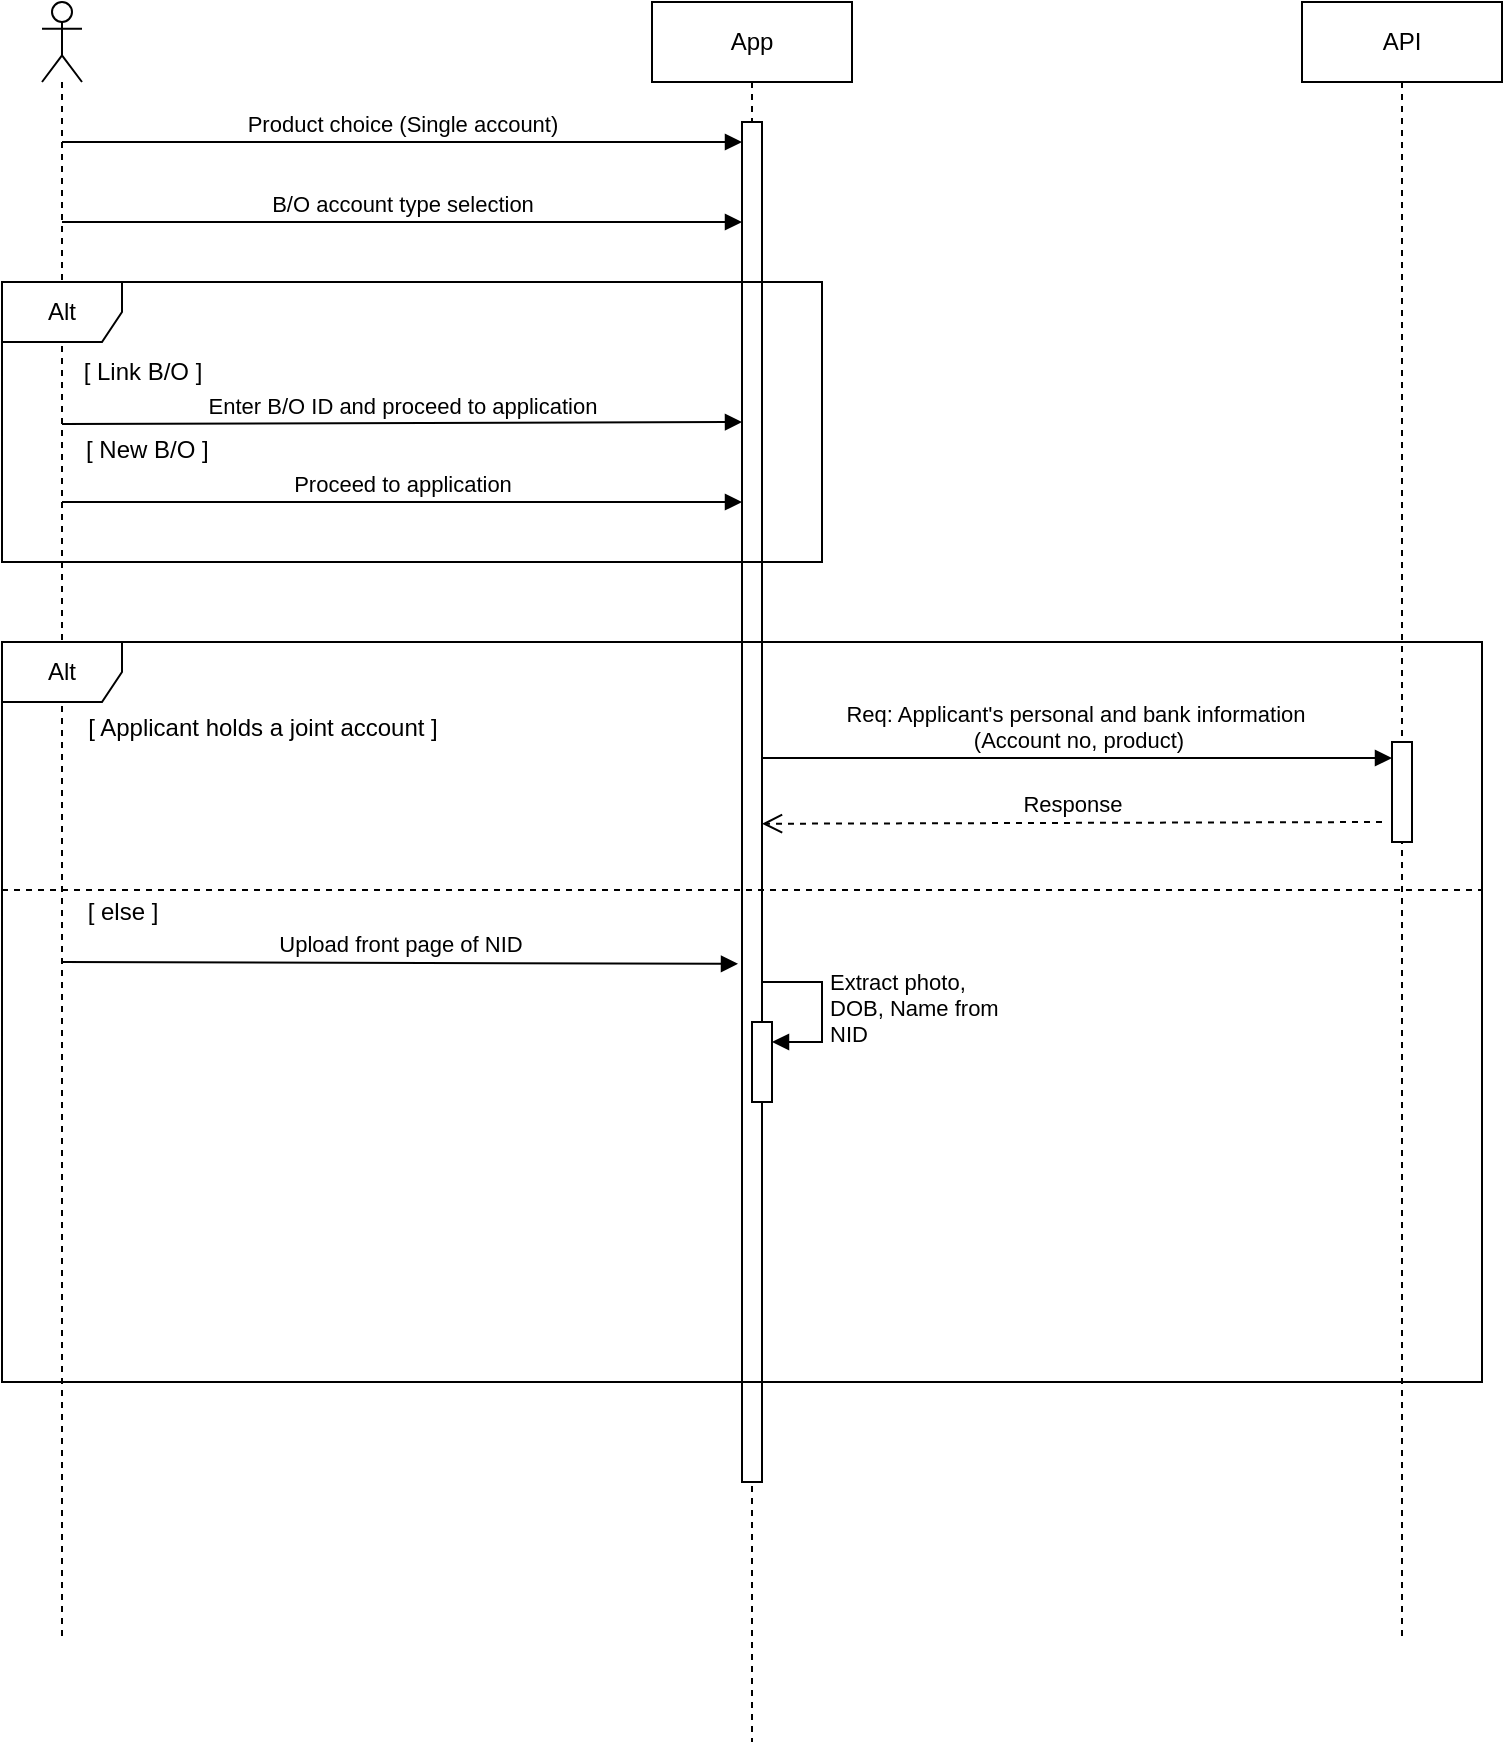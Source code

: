 <mxfile version="24.7.6">
  <diagram name="Page-1" id="ocLAMYXE0Fs5x7xKUwPi">
    <mxGraphModel dx="1434" dy="780" grid="1" gridSize="10" guides="1" tooltips="1" connect="1" arrows="1" fold="1" page="1" pageScale="1" pageWidth="850" pageHeight="1100" math="0" shadow="0">
      <root>
        <mxCell id="0" />
        <mxCell id="1" parent="0" />
        <mxCell id="XiqDTn7KQK7_tJrDZ4pP-1" value="" style="shape=umlLifeline;perimeter=lifelinePerimeter;whiteSpace=wrap;html=1;container=1;dropTarget=0;collapsible=0;recursiveResize=0;outlineConnect=0;portConstraint=eastwest;newEdgeStyle={&quot;curved&quot;:0,&quot;rounded&quot;:0};participant=umlActor;" vertex="1" parent="1">
          <mxGeometry x="70" y="40" width="20" height="820" as="geometry" />
        </mxCell>
        <mxCell id="XiqDTn7KQK7_tJrDZ4pP-2" value="App" style="shape=umlLifeline;perimeter=lifelinePerimeter;whiteSpace=wrap;html=1;container=1;dropTarget=0;collapsible=0;recursiveResize=0;outlineConnect=0;portConstraint=eastwest;newEdgeStyle={&quot;curved&quot;:0,&quot;rounded&quot;:0};" vertex="1" parent="1">
          <mxGeometry x="375" y="40" width="100" height="870" as="geometry" />
        </mxCell>
        <mxCell id="XiqDTn7KQK7_tJrDZ4pP-6" value="" style="html=1;points=[[0,0,0,0,5],[0,1,0,0,-5],[1,0,0,0,5],[1,1,0,0,-5]];perimeter=orthogonalPerimeter;outlineConnect=0;targetShapes=umlLifeline;portConstraint=eastwest;newEdgeStyle={&quot;curved&quot;:0,&quot;rounded&quot;:0};" vertex="1" parent="XiqDTn7KQK7_tJrDZ4pP-2">
          <mxGeometry x="45" y="60" width="10" height="680" as="geometry" />
        </mxCell>
        <mxCell id="XiqDTn7KQK7_tJrDZ4pP-3" value="API" style="shape=umlLifeline;perimeter=lifelinePerimeter;whiteSpace=wrap;html=1;container=1;dropTarget=0;collapsible=0;recursiveResize=0;outlineConnect=0;portConstraint=eastwest;newEdgeStyle={&quot;curved&quot;:0,&quot;rounded&quot;:0};" vertex="1" parent="1">
          <mxGeometry x="700" y="40" width="100" height="820" as="geometry" />
        </mxCell>
        <mxCell id="XiqDTn7KQK7_tJrDZ4pP-9" value="Product choice (Single account)" style="html=1;verticalAlign=bottom;endArrow=block;curved=0;rounded=0;" edge="1" parent="1" target="XiqDTn7KQK7_tJrDZ4pP-6">
          <mxGeometry width="80" relative="1" as="geometry">
            <mxPoint x="80" y="110" as="sourcePoint" />
            <mxPoint x="160" y="110" as="targetPoint" />
          </mxGeometry>
        </mxCell>
        <mxCell id="XiqDTn7KQK7_tJrDZ4pP-10" value="B/O account type selection" style="html=1;verticalAlign=bottom;endArrow=block;curved=0;rounded=0;" edge="1" parent="1" target="XiqDTn7KQK7_tJrDZ4pP-6">
          <mxGeometry width="80" relative="1" as="geometry">
            <mxPoint x="80" y="150" as="sourcePoint" />
            <mxPoint x="160" y="150" as="targetPoint" />
          </mxGeometry>
        </mxCell>
        <mxCell id="XiqDTn7KQK7_tJrDZ4pP-11" value="Alt" style="shape=umlFrame;whiteSpace=wrap;html=1;pointerEvents=0;" vertex="1" parent="1">
          <mxGeometry x="50" y="180" width="410" height="140" as="geometry" />
        </mxCell>
        <mxCell id="XiqDTn7KQK7_tJrDZ4pP-12" value="[ Link B/O ]" style="text;html=1;align=center;verticalAlign=middle;resizable=0;points=[];autosize=1;strokeColor=none;fillColor=none;" vertex="1" parent="1">
          <mxGeometry x="80" y="210" width="80" height="30" as="geometry" />
        </mxCell>
        <mxCell id="XiqDTn7KQK7_tJrDZ4pP-13" value="Enter B/O ID and proceed to application" style="html=1;verticalAlign=bottom;endArrow=block;curved=0;rounded=0;entryX=0;entryY=0.532;entryDx=0;entryDy=0;entryPerimeter=0;" edge="1" parent="1">
          <mxGeometry width="80" relative="1" as="geometry">
            <mxPoint x="80" y="251.04" as="sourcePoint" />
            <mxPoint x="420" y="250.0" as="targetPoint" />
          </mxGeometry>
        </mxCell>
        <mxCell id="XiqDTn7KQK7_tJrDZ4pP-14" value="[ New B/O ]" style="text;whiteSpace=wrap;html=1;" vertex="1" parent="1">
          <mxGeometry x="90" y="250" width="90" height="40" as="geometry" />
        </mxCell>
        <mxCell id="XiqDTn7KQK7_tJrDZ4pP-15" value="Proceed to application" style="html=1;verticalAlign=bottom;endArrow=block;curved=0;rounded=0;" edge="1" parent="1">
          <mxGeometry width="80" relative="1" as="geometry">
            <mxPoint x="80" y="290" as="sourcePoint" />
            <mxPoint x="420" y="290" as="targetPoint" />
          </mxGeometry>
        </mxCell>
        <mxCell id="XiqDTn7KQK7_tJrDZ4pP-16" value="Alt" style="shape=umlFrame;whiteSpace=wrap;html=1;pointerEvents=0;" vertex="1" parent="1">
          <mxGeometry x="50" y="360" width="740" height="370" as="geometry" />
        </mxCell>
        <mxCell id="XiqDTn7KQK7_tJrDZ4pP-17" value="[ Applicant holds a joint account ]" style="text;html=1;align=center;verticalAlign=middle;resizable=0;points=[];autosize=1;strokeColor=none;fillColor=none;" vertex="1" parent="1">
          <mxGeometry x="80" y="388" width="200" height="30" as="geometry" />
        </mxCell>
        <mxCell id="XiqDTn7KQK7_tJrDZ4pP-18" value="" style="html=1;points=[[0,0,0,0,5],[0,1,0,0,-5],[1,0,0,0,5],[1,1,0,0,-5]];perimeter=orthogonalPerimeter;outlineConnect=0;targetShapes=umlLifeline;portConstraint=eastwest;newEdgeStyle={&quot;curved&quot;:0,&quot;rounded&quot;:0};" vertex="1" parent="1">
          <mxGeometry x="745" y="410" width="10" height="50" as="geometry" />
        </mxCell>
        <mxCell id="XiqDTn7KQK7_tJrDZ4pP-19" value="Req: Applicant&#39;s personal and bank information&amp;nbsp;&lt;div&gt;(Account no, product)&lt;/div&gt;" style="html=1;verticalAlign=bottom;endArrow=block;curved=0;rounded=0;" edge="1" parent="1" target="XiqDTn7KQK7_tJrDZ4pP-18">
          <mxGeometry width="80" relative="1" as="geometry">
            <mxPoint x="430" y="418" as="sourcePoint" />
            <mxPoint x="510" y="418" as="targetPoint" />
          </mxGeometry>
        </mxCell>
        <mxCell id="XiqDTn7KQK7_tJrDZ4pP-20" value="Response" style="html=1;verticalAlign=bottom;endArrow=open;dashed=1;endSize=8;curved=0;rounded=0;entryX=1;entryY=0.516;entryDx=0;entryDy=0;entryPerimeter=0;" edge="1" parent="1" target="XiqDTn7KQK7_tJrDZ4pP-6">
          <mxGeometry relative="1" as="geometry">
            <mxPoint x="740" y="450" as="sourcePoint" />
            <mxPoint x="660" y="450" as="targetPoint" />
          </mxGeometry>
        </mxCell>
        <mxCell id="XiqDTn7KQK7_tJrDZ4pP-22" value="" style="line;strokeWidth=1;fillColor=none;align=left;verticalAlign=middle;spacingTop=-1;spacingLeft=3;spacingRight=3;rotatable=0;labelPosition=right;points=[];portConstraint=eastwest;strokeColor=inherit;dashed=1;" vertex="1" parent="1">
          <mxGeometry x="50" y="480" width="740" height="8" as="geometry" />
        </mxCell>
        <mxCell id="XiqDTn7KQK7_tJrDZ4pP-23" value="[ else ]" style="text;html=1;align=center;verticalAlign=middle;resizable=0;points=[];autosize=1;strokeColor=none;fillColor=none;" vertex="1" parent="1">
          <mxGeometry x="80" y="480" width="60" height="30" as="geometry" />
        </mxCell>
        <mxCell id="XiqDTn7KQK7_tJrDZ4pP-24" value="Upload front page of NID" style="html=1;verticalAlign=bottom;endArrow=block;curved=0;rounded=0;entryX=-0.2;entryY=0.619;entryDx=0;entryDy=0;entryPerimeter=0;" edge="1" parent="1" target="XiqDTn7KQK7_tJrDZ4pP-6">
          <mxGeometry width="80" relative="1" as="geometry">
            <mxPoint x="80" y="520" as="sourcePoint" />
            <mxPoint x="160" y="520" as="targetPoint" />
          </mxGeometry>
        </mxCell>
        <mxCell id="XiqDTn7KQK7_tJrDZ4pP-28" value="" style="html=1;points=[[0,0,0,0,5],[0,1,0,0,-5],[1,0,0,0,5],[1,1,0,0,-5]];perimeter=orthogonalPerimeter;outlineConnect=0;targetShapes=umlLifeline;portConstraint=eastwest;newEdgeStyle={&quot;curved&quot;:0,&quot;rounded&quot;:0};" vertex="1" parent="1">
          <mxGeometry x="425" y="550" width="10" height="40" as="geometry" />
        </mxCell>
        <mxCell id="XiqDTn7KQK7_tJrDZ4pP-29" value="Extract photo,&lt;div&gt;DOB, Name from&lt;/div&gt;&lt;div&gt;NID&lt;/div&gt;" style="html=1;align=left;spacingLeft=2;endArrow=block;rounded=0;edgeStyle=orthogonalEdgeStyle;curved=0;rounded=0;" edge="1" target="XiqDTn7KQK7_tJrDZ4pP-28" parent="1">
          <mxGeometry relative="1" as="geometry">
            <mxPoint x="430" y="530" as="sourcePoint" />
            <Array as="points">
              <mxPoint x="460" y="560" />
            </Array>
          </mxGeometry>
        </mxCell>
      </root>
    </mxGraphModel>
  </diagram>
</mxfile>
